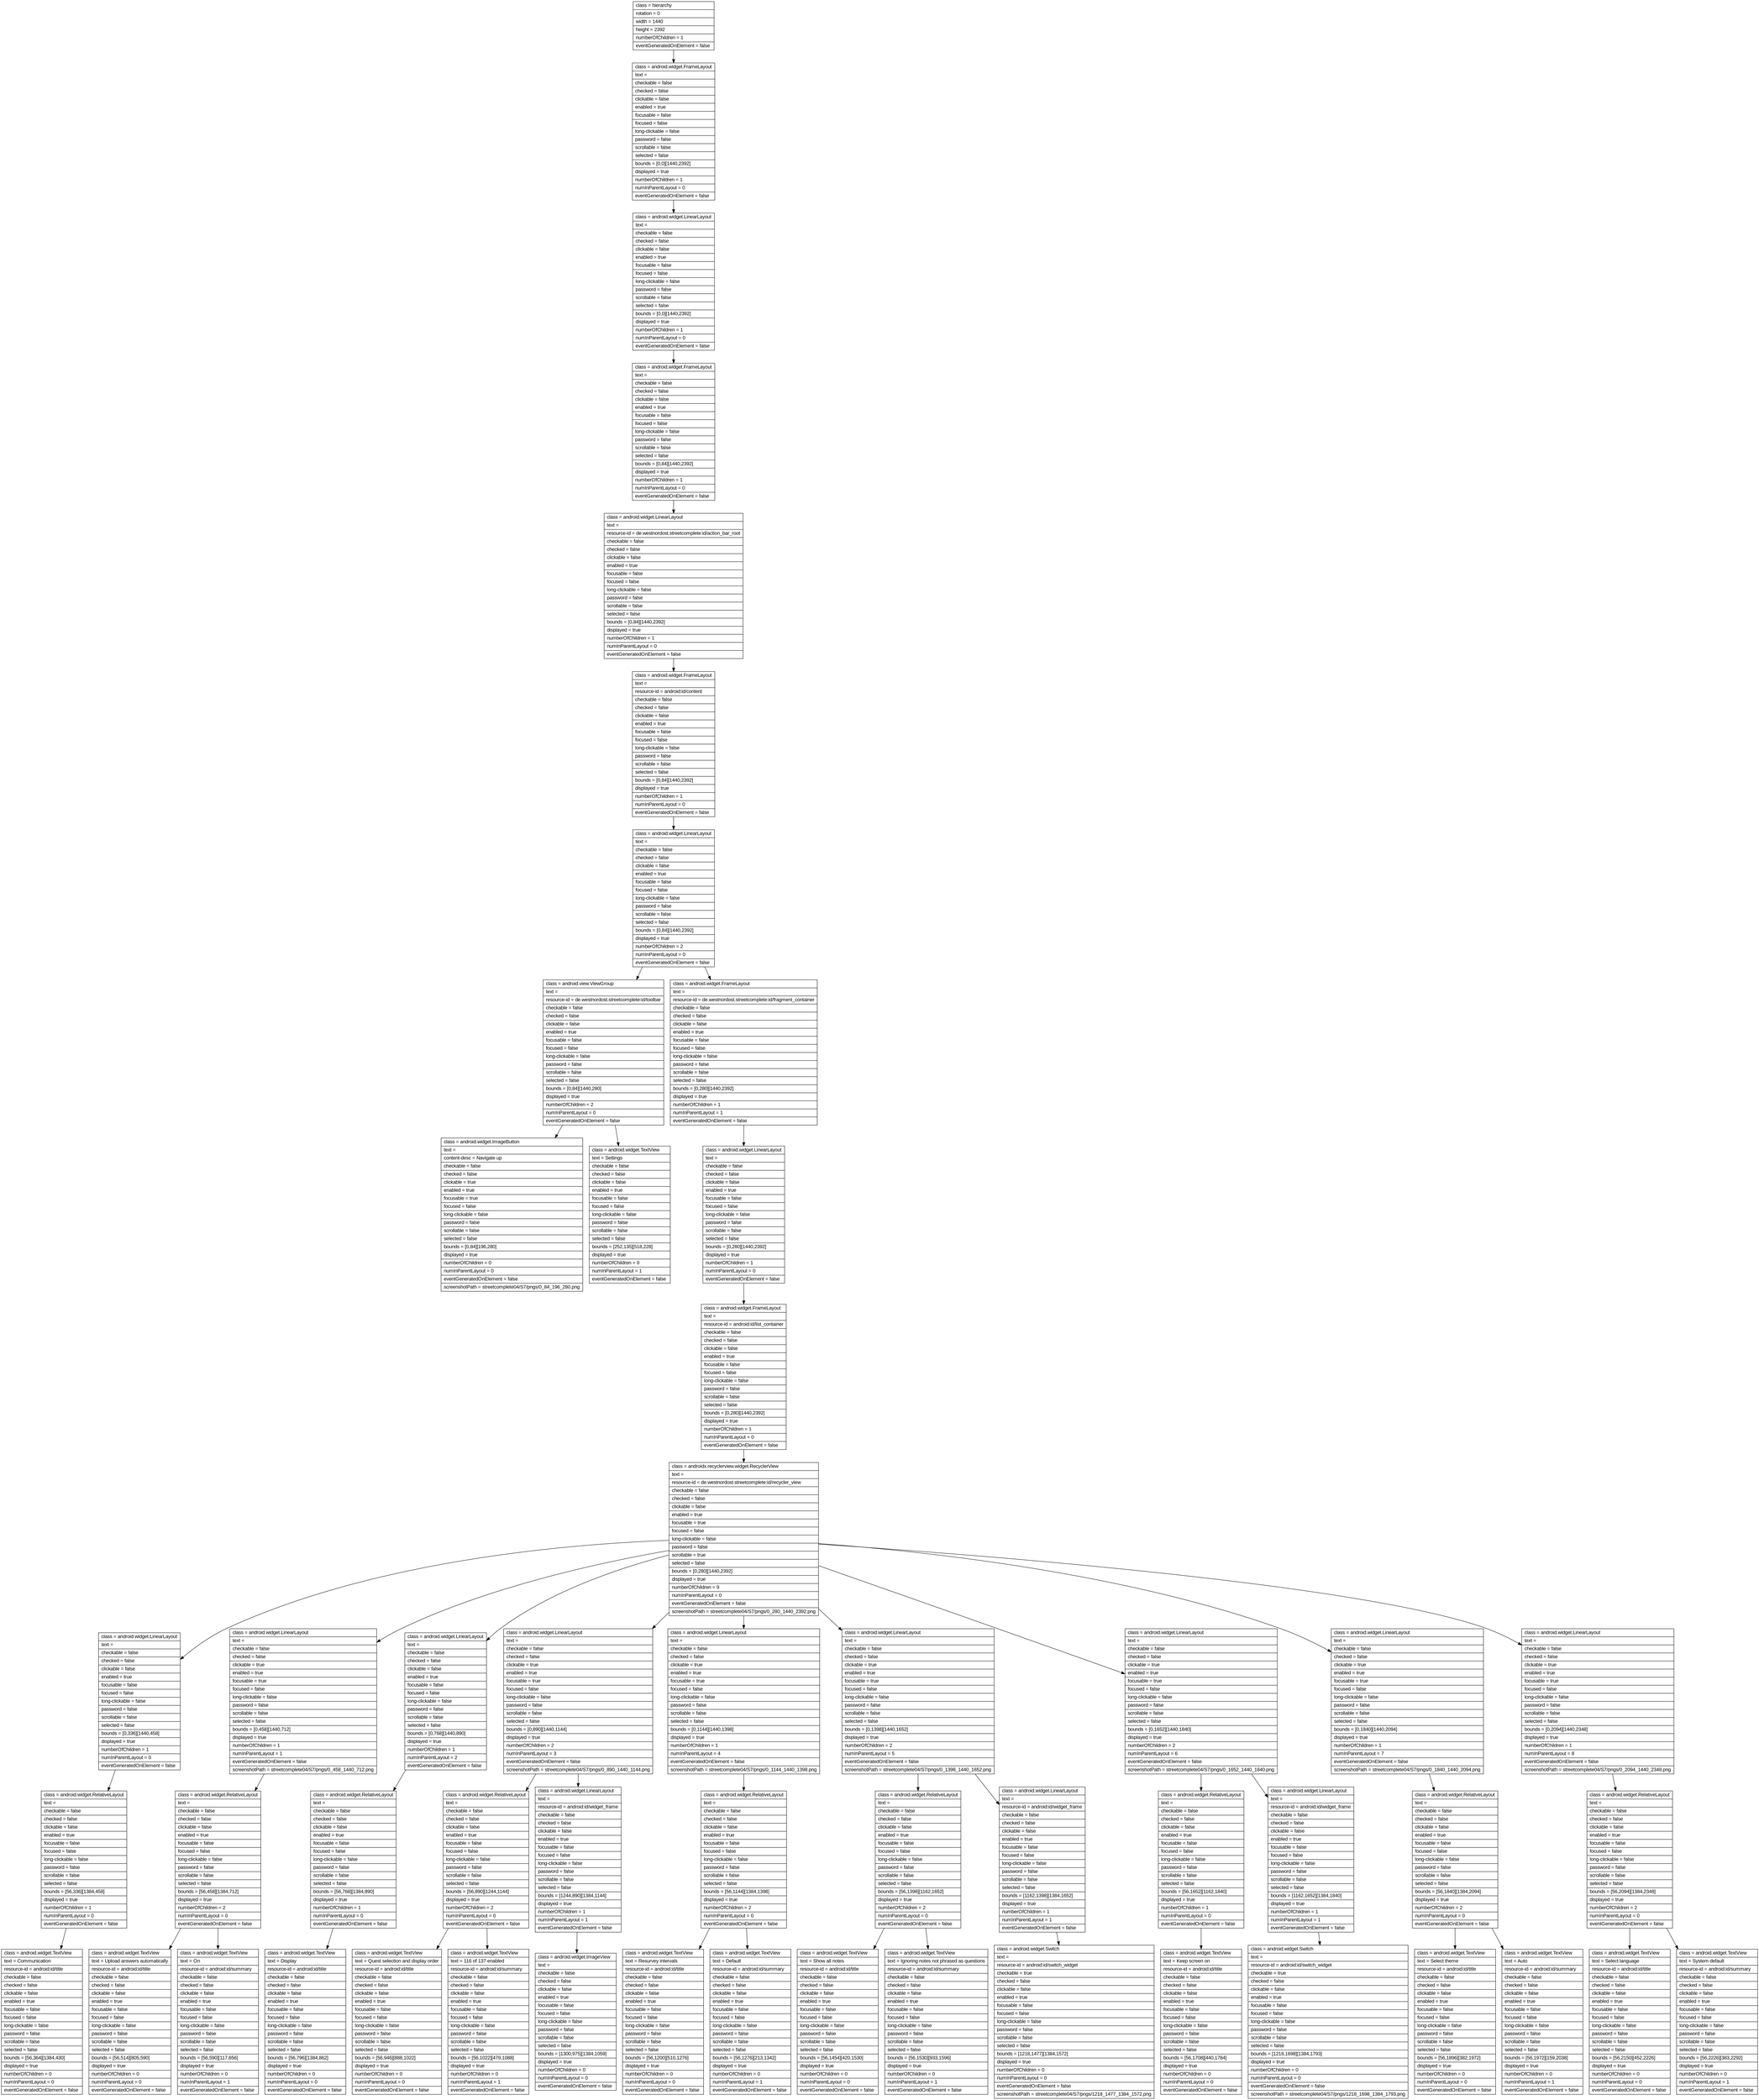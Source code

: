 digraph Layout {

	node [shape=record fontname=Arial];

	0	[label="{class = hierarchy\l|rotation = 0\l|width = 1440\l|height = 2392\l|numberOfChildren = 1\l|eventGeneratedOnElement = false \l}"]
	1	[label="{class = android.widget.FrameLayout\l|text = \l|checkable = false\l|checked = false\l|clickable = false\l|enabled = true\l|focusable = false\l|focused = false\l|long-clickable = false\l|password = false\l|scrollable = false\l|selected = false\l|bounds = [0,0][1440,2392]\l|displayed = true\l|numberOfChildren = 1\l|numInParentLayout = 0\l|eventGeneratedOnElement = false \l}"]
	2	[label="{class = android.widget.LinearLayout\l|text = \l|checkable = false\l|checked = false\l|clickable = false\l|enabled = true\l|focusable = false\l|focused = false\l|long-clickable = false\l|password = false\l|scrollable = false\l|selected = false\l|bounds = [0,0][1440,2392]\l|displayed = true\l|numberOfChildren = 1\l|numInParentLayout = 0\l|eventGeneratedOnElement = false \l}"]
	3	[label="{class = android.widget.FrameLayout\l|text = \l|checkable = false\l|checked = false\l|clickable = false\l|enabled = true\l|focusable = false\l|focused = false\l|long-clickable = false\l|password = false\l|scrollable = false\l|selected = false\l|bounds = [0,84][1440,2392]\l|displayed = true\l|numberOfChildren = 1\l|numInParentLayout = 0\l|eventGeneratedOnElement = false \l}"]
	4	[label="{class = android.widget.LinearLayout\l|text = \l|resource-id = de.westnordost.streetcomplete:id/action_bar_root\l|checkable = false\l|checked = false\l|clickable = false\l|enabled = true\l|focusable = false\l|focused = false\l|long-clickable = false\l|password = false\l|scrollable = false\l|selected = false\l|bounds = [0,84][1440,2392]\l|displayed = true\l|numberOfChildren = 1\l|numInParentLayout = 0\l|eventGeneratedOnElement = false \l}"]
	5	[label="{class = android.widget.FrameLayout\l|text = \l|resource-id = android:id/content\l|checkable = false\l|checked = false\l|clickable = false\l|enabled = true\l|focusable = false\l|focused = false\l|long-clickable = false\l|password = false\l|scrollable = false\l|selected = false\l|bounds = [0,84][1440,2392]\l|displayed = true\l|numberOfChildren = 1\l|numInParentLayout = 0\l|eventGeneratedOnElement = false \l}"]
	6	[label="{class = android.widget.LinearLayout\l|text = \l|checkable = false\l|checked = false\l|clickable = false\l|enabled = true\l|focusable = false\l|focused = false\l|long-clickable = false\l|password = false\l|scrollable = false\l|selected = false\l|bounds = [0,84][1440,2392]\l|displayed = true\l|numberOfChildren = 2\l|numInParentLayout = 0\l|eventGeneratedOnElement = false \l}"]
	7	[label="{class = android.view.ViewGroup\l|text = \l|resource-id = de.westnordost.streetcomplete:id/toolbar\l|checkable = false\l|checked = false\l|clickable = false\l|enabled = true\l|focusable = false\l|focused = false\l|long-clickable = false\l|password = false\l|scrollable = false\l|selected = false\l|bounds = [0,84][1440,280]\l|displayed = true\l|numberOfChildren = 2\l|numInParentLayout = 0\l|eventGeneratedOnElement = false \l}"]
	8	[label="{class = android.widget.FrameLayout\l|text = \l|resource-id = de.westnordost.streetcomplete:id/fragment_container\l|checkable = false\l|checked = false\l|clickable = false\l|enabled = true\l|focusable = false\l|focused = false\l|long-clickable = false\l|password = false\l|scrollable = false\l|selected = false\l|bounds = [0,280][1440,2392]\l|displayed = true\l|numberOfChildren = 1\l|numInParentLayout = 1\l|eventGeneratedOnElement = false \l}"]
	9	[label="{class = android.widget.ImageButton\l|text = \l|content-desc = Navigate up\l|checkable = false\l|checked = false\l|clickable = true\l|enabled = true\l|focusable = true\l|focused = false\l|long-clickable = false\l|password = false\l|scrollable = false\l|selected = false\l|bounds = [0,84][196,280]\l|displayed = true\l|numberOfChildren = 0\l|numInParentLayout = 0\l|eventGeneratedOnElement = false \l|screenshotPath = streetcomplete04/S7/pngs/0_84_196_280.png\l}"]
	10	[label="{class = android.widget.TextView\l|text = Settings\l|checkable = false\l|checked = false\l|clickable = false\l|enabled = true\l|focusable = false\l|focused = false\l|long-clickable = false\l|password = false\l|scrollable = false\l|selected = false\l|bounds = [252,135][518,228]\l|displayed = true\l|numberOfChildren = 0\l|numInParentLayout = 1\l|eventGeneratedOnElement = false \l}"]
	11	[label="{class = android.widget.LinearLayout\l|text = \l|checkable = false\l|checked = false\l|clickable = false\l|enabled = true\l|focusable = false\l|focused = false\l|long-clickable = false\l|password = false\l|scrollable = false\l|selected = false\l|bounds = [0,280][1440,2392]\l|displayed = true\l|numberOfChildren = 1\l|numInParentLayout = 0\l|eventGeneratedOnElement = false \l}"]
	12	[label="{class = android.widget.FrameLayout\l|text = \l|resource-id = android:id/list_container\l|checkable = false\l|checked = false\l|clickable = false\l|enabled = true\l|focusable = false\l|focused = false\l|long-clickable = false\l|password = false\l|scrollable = false\l|selected = false\l|bounds = [0,280][1440,2392]\l|displayed = true\l|numberOfChildren = 1\l|numInParentLayout = 0\l|eventGeneratedOnElement = false \l}"]
	13	[label="{class = androidx.recyclerview.widget.RecyclerView\l|text = \l|resource-id = de.westnordost.streetcomplete:id/recycler_view\l|checkable = false\l|checked = false\l|clickable = false\l|enabled = true\l|focusable = true\l|focused = false\l|long-clickable = false\l|password = false\l|scrollable = true\l|selected = false\l|bounds = [0,280][1440,2392]\l|displayed = true\l|numberOfChildren = 9\l|numInParentLayout = 0\l|eventGeneratedOnElement = false \l|screenshotPath = streetcomplete04/S7/pngs/0_280_1440_2392.png\l}"]
	14	[label="{class = android.widget.LinearLayout\l|text = \l|checkable = false\l|checked = false\l|clickable = false\l|enabled = true\l|focusable = false\l|focused = false\l|long-clickable = false\l|password = false\l|scrollable = false\l|selected = false\l|bounds = [0,336][1440,458]\l|displayed = true\l|numberOfChildren = 1\l|numInParentLayout = 0\l|eventGeneratedOnElement = false \l}"]
	15	[label="{class = android.widget.LinearLayout\l|text = \l|checkable = false\l|checked = false\l|clickable = true\l|enabled = true\l|focusable = true\l|focused = false\l|long-clickable = false\l|password = false\l|scrollable = false\l|selected = false\l|bounds = [0,458][1440,712]\l|displayed = true\l|numberOfChildren = 1\l|numInParentLayout = 1\l|eventGeneratedOnElement = false \l|screenshotPath = streetcomplete04/S7/pngs/0_458_1440_712.png\l}"]
	16	[label="{class = android.widget.LinearLayout\l|text = \l|checkable = false\l|checked = false\l|clickable = false\l|enabled = true\l|focusable = false\l|focused = false\l|long-clickable = false\l|password = false\l|scrollable = false\l|selected = false\l|bounds = [0,768][1440,890]\l|displayed = true\l|numberOfChildren = 1\l|numInParentLayout = 2\l|eventGeneratedOnElement = false \l}"]
	17	[label="{class = android.widget.LinearLayout\l|text = \l|checkable = false\l|checked = false\l|clickable = true\l|enabled = true\l|focusable = true\l|focused = false\l|long-clickable = false\l|password = false\l|scrollable = false\l|selected = false\l|bounds = [0,890][1440,1144]\l|displayed = true\l|numberOfChildren = 2\l|numInParentLayout = 3\l|eventGeneratedOnElement = false \l|screenshotPath = streetcomplete04/S7/pngs/0_890_1440_1144.png\l}"]
	18	[label="{class = android.widget.LinearLayout\l|text = \l|checkable = false\l|checked = false\l|clickable = true\l|enabled = true\l|focusable = true\l|focused = false\l|long-clickable = false\l|password = false\l|scrollable = false\l|selected = false\l|bounds = [0,1144][1440,1398]\l|displayed = true\l|numberOfChildren = 1\l|numInParentLayout = 4\l|eventGeneratedOnElement = false \l|screenshotPath = streetcomplete04/S7/pngs/0_1144_1440_1398.png\l}"]
	19	[label="{class = android.widget.LinearLayout\l|text = \l|checkable = false\l|checked = false\l|clickable = true\l|enabled = true\l|focusable = true\l|focused = false\l|long-clickable = false\l|password = false\l|scrollable = false\l|selected = false\l|bounds = [0,1398][1440,1652]\l|displayed = true\l|numberOfChildren = 2\l|numInParentLayout = 5\l|eventGeneratedOnElement = false \l|screenshotPath = streetcomplete04/S7/pngs/0_1398_1440_1652.png\l}"]
	20	[label="{class = android.widget.LinearLayout\l|text = \l|checkable = false\l|checked = false\l|clickable = true\l|enabled = true\l|focusable = true\l|focused = false\l|long-clickable = false\l|password = false\l|scrollable = false\l|selected = false\l|bounds = [0,1652][1440,1840]\l|displayed = true\l|numberOfChildren = 2\l|numInParentLayout = 6\l|eventGeneratedOnElement = false \l|screenshotPath = streetcomplete04/S7/pngs/0_1652_1440_1840.png\l}"]
	21	[label="{class = android.widget.LinearLayout\l|text = \l|checkable = false\l|checked = false\l|clickable = true\l|enabled = true\l|focusable = true\l|focused = false\l|long-clickable = false\l|password = false\l|scrollable = false\l|selected = false\l|bounds = [0,1840][1440,2094]\l|displayed = true\l|numberOfChildren = 1\l|numInParentLayout = 7\l|eventGeneratedOnElement = false \l|screenshotPath = streetcomplete04/S7/pngs/0_1840_1440_2094.png\l}"]
	22	[label="{class = android.widget.LinearLayout\l|text = \l|checkable = false\l|checked = false\l|clickable = true\l|enabled = true\l|focusable = true\l|focused = false\l|long-clickable = false\l|password = false\l|scrollable = false\l|selected = false\l|bounds = [0,2094][1440,2348]\l|displayed = true\l|numberOfChildren = 1\l|numInParentLayout = 8\l|eventGeneratedOnElement = false \l|screenshotPath = streetcomplete04/S7/pngs/0_2094_1440_2348.png\l}"]
	23	[label="{class = android.widget.RelativeLayout\l|text = \l|checkable = false\l|checked = false\l|clickable = false\l|enabled = true\l|focusable = false\l|focused = false\l|long-clickable = false\l|password = false\l|scrollable = false\l|selected = false\l|bounds = [56,336][1384,458]\l|displayed = true\l|numberOfChildren = 1\l|numInParentLayout = 0\l|eventGeneratedOnElement = false \l}"]
	24	[label="{class = android.widget.RelativeLayout\l|text = \l|checkable = false\l|checked = false\l|clickable = false\l|enabled = true\l|focusable = false\l|focused = false\l|long-clickable = false\l|password = false\l|scrollable = false\l|selected = false\l|bounds = [56,458][1384,712]\l|displayed = true\l|numberOfChildren = 2\l|numInParentLayout = 0\l|eventGeneratedOnElement = false \l}"]
	25	[label="{class = android.widget.RelativeLayout\l|text = \l|checkable = false\l|checked = false\l|clickable = false\l|enabled = true\l|focusable = false\l|focused = false\l|long-clickable = false\l|password = false\l|scrollable = false\l|selected = false\l|bounds = [56,768][1384,890]\l|displayed = true\l|numberOfChildren = 1\l|numInParentLayout = 0\l|eventGeneratedOnElement = false \l}"]
	26	[label="{class = android.widget.RelativeLayout\l|text = \l|checkable = false\l|checked = false\l|clickable = false\l|enabled = true\l|focusable = false\l|focused = false\l|long-clickable = false\l|password = false\l|scrollable = false\l|selected = false\l|bounds = [56,890][1244,1144]\l|displayed = true\l|numberOfChildren = 2\l|numInParentLayout = 0\l|eventGeneratedOnElement = false \l}"]
	27	[label="{class = android.widget.LinearLayout\l|text = \l|resource-id = android:id/widget_frame\l|checkable = false\l|checked = false\l|clickable = false\l|enabled = true\l|focusable = false\l|focused = false\l|long-clickable = false\l|password = false\l|scrollable = false\l|selected = false\l|bounds = [1244,890][1384,1144]\l|displayed = true\l|numberOfChildren = 1\l|numInParentLayout = 1\l|eventGeneratedOnElement = false \l}"]
	28	[label="{class = android.widget.RelativeLayout\l|text = \l|checkable = false\l|checked = false\l|clickable = false\l|enabled = true\l|focusable = false\l|focused = false\l|long-clickable = false\l|password = false\l|scrollable = false\l|selected = false\l|bounds = [56,1144][1384,1398]\l|displayed = true\l|numberOfChildren = 2\l|numInParentLayout = 0\l|eventGeneratedOnElement = false \l}"]
	29	[label="{class = android.widget.RelativeLayout\l|text = \l|checkable = false\l|checked = false\l|clickable = false\l|enabled = true\l|focusable = false\l|focused = false\l|long-clickable = false\l|password = false\l|scrollable = false\l|selected = false\l|bounds = [56,1398][1162,1652]\l|displayed = true\l|numberOfChildren = 2\l|numInParentLayout = 0\l|eventGeneratedOnElement = false \l}"]
	30	[label="{class = android.widget.LinearLayout\l|text = \l|resource-id = android:id/widget_frame\l|checkable = false\l|checked = false\l|clickable = false\l|enabled = true\l|focusable = false\l|focused = false\l|long-clickable = false\l|password = false\l|scrollable = false\l|selected = false\l|bounds = [1162,1398][1384,1652]\l|displayed = true\l|numberOfChildren = 1\l|numInParentLayout = 1\l|eventGeneratedOnElement = false \l}"]
	31	[label="{class = android.widget.RelativeLayout\l|text = \l|checkable = false\l|checked = false\l|clickable = false\l|enabled = true\l|focusable = false\l|focused = false\l|long-clickable = false\l|password = false\l|scrollable = false\l|selected = false\l|bounds = [56,1652][1162,1840]\l|displayed = true\l|numberOfChildren = 1\l|numInParentLayout = 0\l|eventGeneratedOnElement = false \l}"]
	32	[label="{class = android.widget.LinearLayout\l|text = \l|resource-id = android:id/widget_frame\l|checkable = false\l|checked = false\l|clickable = false\l|enabled = true\l|focusable = false\l|focused = false\l|long-clickable = false\l|password = false\l|scrollable = false\l|selected = false\l|bounds = [1162,1652][1384,1840]\l|displayed = true\l|numberOfChildren = 1\l|numInParentLayout = 1\l|eventGeneratedOnElement = false \l}"]
	33	[label="{class = android.widget.RelativeLayout\l|text = \l|checkable = false\l|checked = false\l|clickable = false\l|enabled = true\l|focusable = false\l|focused = false\l|long-clickable = false\l|password = false\l|scrollable = false\l|selected = false\l|bounds = [56,1840][1384,2094]\l|displayed = true\l|numberOfChildren = 2\l|numInParentLayout = 0\l|eventGeneratedOnElement = false \l}"]
	34	[label="{class = android.widget.RelativeLayout\l|text = \l|checkable = false\l|checked = false\l|clickable = false\l|enabled = true\l|focusable = false\l|focused = false\l|long-clickable = false\l|password = false\l|scrollable = false\l|selected = false\l|bounds = [56,2094][1384,2348]\l|displayed = true\l|numberOfChildren = 2\l|numInParentLayout = 0\l|eventGeneratedOnElement = false \l}"]
	35	[label="{class = android.widget.TextView\l|text = Communication\l|resource-id = android:id/title\l|checkable = false\l|checked = false\l|clickable = false\l|enabled = true\l|focusable = false\l|focused = false\l|long-clickable = false\l|password = false\l|scrollable = false\l|selected = false\l|bounds = [56,364][1384,430]\l|displayed = true\l|numberOfChildren = 0\l|numInParentLayout = 0\l|eventGeneratedOnElement = false \l}"]
	36	[label="{class = android.widget.TextView\l|text = Upload answers automatically\l|resource-id = android:id/title\l|checkable = false\l|checked = false\l|clickable = false\l|enabled = true\l|focusable = false\l|focused = false\l|long-clickable = false\l|password = false\l|scrollable = false\l|selected = false\l|bounds = [56,514][805,590]\l|displayed = true\l|numberOfChildren = 0\l|numInParentLayout = 0\l|eventGeneratedOnElement = false \l}"]
	37	[label="{class = android.widget.TextView\l|text = On\l|resource-id = android:id/summary\l|checkable = false\l|checked = false\l|clickable = false\l|enabled = true\l|focusable = false\l|focused = false\l|long-clickable = false\l|password = false\l|scrollable = false\l|selected = false\l|bounds = [56,590][117,656]\l|displayed = true\l|numberOfChildren = 0\l|numInParentLayout = 1\l|eventGeneratedOnElement = false \l}"]
	38	[label="{class = android.widget.TextView\l|text = Display\l|resource-id = android:id/title\l|checkable = false\l|checked = false\l|clickable = false\l|enabled = true\l|focusable = false\l|focused = false\l|long-clickable = false\l|password = false\l|scrollable = false\l|selected = false\l|bounds = [56,796][1384,862]\l|displayed = true\l|numberOfChildren = 0\l|numInParentLayout = 0\l|eventGeneratedOnElement = false \l}"]
	39	[label="{class = android.widget.TextView\l|text = Quest selection and display order\l|resource-id = android:id/title\l|checkable = false\l|checked = false\l|clickable = false\l|enabled = true\l|focusable = false\l|focused = false\l|long-clickable = false\l|password = false\l|scrollable = false\l|selected = false\l|bounds = [56,946][888,1022]\l|displayed = true\l|numberOfChildren = 0\l|numInParentLayout = 0\l|eventGeneratedOnElement = false \l}"]
	40	[label="{class = android.widget.TextView\l|text = 116 of 137 enabled\l|resource-id = android:id/summary\l|checkable = false\l|checked = false\l|clickable = false\l|enabled = true\l|focusable = false\l|focused = false\l|long-clickable = false\l|password = false\l|scrollable = false\l|selected = false\l|bounds = [56,1022][479,1088]\l|displayed = true\l|numberOfChildren = 0\l|numInParentLayout = 1\l|eventGeneratedOnElement = false \l}"]
	41	[label="{class = android.widget.ImageView\l|text = \l|checkable = false\l|checked = false\l|clickable = false\l|enabled = true\l|focusable = false\l|focused = false\l|long-clickable = false\l|password = false\l|scrollable = false\l|selected = false\l|bounds = [1300,975][1384,1059]\l|displayed = true\l|numberOfChildren = 0\l|numInParentLayout = 0\l|eventGeneratedOnElement = false \l}"]
	42	[label="{class = android.widget.TextView\l|text = Resurvey intervals\l|resource-id = android:id/title\l|checkable = false\l|checked = false\l|clickable = false\l|enabled = true\l|focusable = false\l|focused = false\l|long-clickable = false\l|password = false\l|scrollable = false\l|selected = false\l|bounds = [56,1200][510,1276]\l|displayed = true\l|numberOfChildren = 0\l|numInParentLayout = 0\l|eventGeneratedOnElement = false \l}"]
	43	[label="{class = android.widget.TextView\l|text = Default\l|resource-id = android:id/summary\l|checkable = false\l|checked = false\l|clickable = false\l|enabled = true\l|focusable = false\l|focused = false\l|long-clickable = false\l|password = false\l|scrollable = false\l|selected = false\l|bounds = [56,1276][213,1342]\l|displayed = true\l|numberOfChildren = 0\l|numInParentLayout = 1\l|eventGeneratedOnElement = false \l}"]
	44	[label="{class = android.widget.TextView\l|text = Show all notes\l|resource-id = android:id/title\l|checkable = false\l|checked = false\l|clickable = false\l|enabled = true\l|focusable = false\l|focused = false\l|long-clickable = false\l|password = false\l|scrollable = false\l|selected = false\l|bounds = [56,1454][420,1530]\l|displayed = true\l|numberOfChildren = 0\l|numInParentLayout = 0\l|eventGeneratedOnElement = false \l}"]
	45	[label="{class = android.widget.TextView\l|text = Ignoring notes not phrased as questions\l|resource-id = android:id/summary\l|checkable = false\l|checked = false\l|clickable = false\l|enabled = true\l|focusable = false\l|focused = false\l|long-clickable = false\l|password = false\l|scrollable = false\l|selected = false\l|bounds = [56,1530][933,1596]\l|displayed = true\l|numberOfChildren = 0\l|numInParentLayout = 1\l|eventGeneratedOnElement = false \l}"]
	46	[label="{class = android.widget.Switch\l|text = \l|resource-id = android:id/switch_widget\l|checkable = true\l|checked = false\l|clickable = false\l|enabled = true\l|focusable = false\l|focused = false\l|long-clickable = false\l|password = false\l|scrollable = false\l|selected = false\l|bounds = [1218,1477][1384,1572]\l|displayed = true\l|numberOfChildren = 0\l|numInParentLayout = 0\l|eventGeneratedOnElement = false \l|screenshotPath = streetcomplete04/S7/pngs/1218_1477_1384_1572.png\l}"]
	47	[label="{class = android.widget.TextView\l|text = Keep screen on\l|resource-id = android:id/title\l|checkable = false\l|checked = false\l|clickable = false\l|enabled = true\l|focusable = false\l|focused = false\l|long-clickable = false\l|password = false\l|scrollable = false\l|selected = false\l|bounds = [56,1708][440,1784]\l|displayed = true\l|numberOfChildren = 0\l|numInParentLayout = 0\l|eventGeneratedOnElement = false \l}"]
	48	[label="{class = android.widget.Switch\l|text = \l|resource-id = android:id/switch_widget\l|checkable = true\l|checked = false\l|clickable = false\l|enabled = true\l|focusable = false\l|focused = false\l|long-clickable = false\l|password = false\l|scrollable = false\l|selected = false\l|bounds = [1218,1698][1384,1793]\l|displayed = true\l|numberOfChildren = 0\l|numInParentLayout = 0\l|eventGeneratedOnElement = false \l|screenshotPath = streetcomplete04/S7/pngs/1218_1698_1384_1793.png\l}"]
	49	[label="{class = android.widget.TextView\l|text = Select theme\l|resource-id = android:id/title\l|checkable = false\l|checked = false\l|clickable = false\l|enabled = true\l|focusable = false\l|focused = false\l|long-clickable = false\l|password = false\l|scrollable = false\l|selected = false\l|bounds = [56,1896][382,1972]\l|displayed = true\l|numberOfChildren = 0\l|numInParentLayout = 0\l|eventGeneratedOnElement = false \l}"]
	50	[label="{class = android.widget.TextView\l|text = Auto\l|resource-id = android:id/summary\l|checkable = false\l|checked = false\l|clickable = false\l|enabled = true\l|focusable = false\l|focused = false\l|long-clickable = false\l|password = false\l|scrollable = false\l|selected = false\l|bounds = [56,1972][159,2038]\l|displayed = true\l|numberOfChildren = 0\l|numInParentLayout = 1\l|eventGeneratedOnElement = false \l}"]
	51	[label="{class = android.widget.TextView\l|text = Select language\l|resource-id = android:id/title\l|checkable = false\l|checked = false\l|clickable = false\l|enabled = true\l|focusable = false\l|focused = false\l|long-clickable = false\l|password = false\l|scrollable = false\l|selected = false\l|bounds = [56,2150][452,2226]\l|displayed = true\l|numberOfChildren = 0\l|numInParentLayout = 0\l|eventGeneratedOnElement = false \l}"]
	52	[label="{class = android.widget.TextView\l|text = System default\l|resource-id = android:id/summary\l|checkable = false\l|checked = false\l|clickable = false\l|enabled = true\l|focusable = false\l|focused = false\l|long-clickable = false\l|password = false\l|scrollable = false\l|selected = false\l|bounds = [56,2226][383,2292]\l|displayed = true\l|numberOfChildren = 0\l|numInParentLayout = 1\l|eventGeneratedOnElement = false \l}"]


	0 -> 1
	1 -> 2
	2 -> 3
	3 -> 4
	4 -> 5
	5 -> 6
	6 -> 7
	6 -> 8
	7 -> 9
	7 -> 10
	8 -> 11
	11 -> 12
	12 -> 13
	13 -> 14
	13 -> 15
	13 -> 16
	13 -> 17
	13 -> 18
	13 -> 19
	13 -> 20
	13 -> 21
	13 -> 22
	14 -> 23
	15 -> 24
	16 -> 25
	17 -> 26
	17 -> 27
	18 -> 28
	19 -> 29
	19 -> 30
	20 -> 31
	20 -> 32
	21 -> 33
	22 -> 34
	23 -> 35
	24 -> 36
	24 -> 37
	25 -> 38
	26 -> 39
	26 -> 40
	27 -> 41
	28 -> 42
	28 -> 43
	29 -> 44
	29 -> 45
	30 -> 46
	31 -> 47
	32 -> 48
	33 -> 49
	33 -> 50
	34 -> 51
	34 -> 52


}